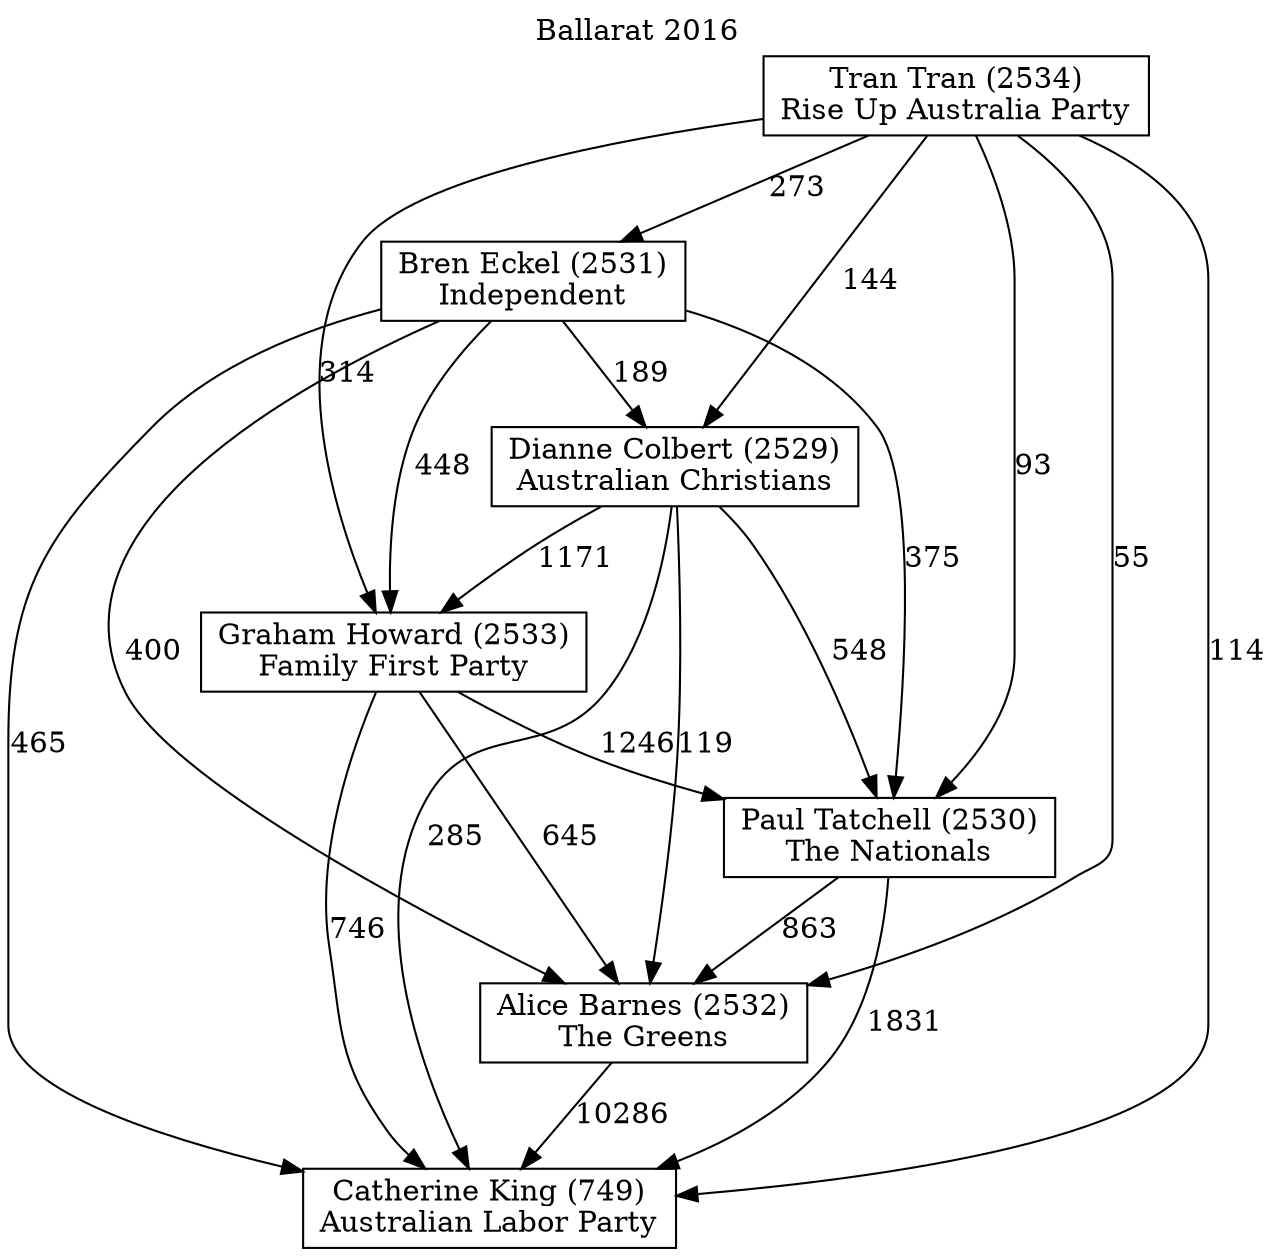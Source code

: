 // House preference flow
digraph "Catherine King (749)_Ballarat_2016" {
	graph [label="Ballarat 2016" labelloc=t mclimit=10]
	node [shape=box]
	"Alice Barnes (2532)" [label="Alice Barnes (2532)
The Greens"]
	"Bren Eckel (2531)" [label="Bren Eckel (2531)
Independent"]
	"Catherine King (749)" [label="Catherine King (749)
Australian Labor Party"]
	"Dianne Colbert (2529)" [label="Dianne Colbert (2529)
Australian Christians"]
	"Graham Howard (2533)" [label="Graham Howard (2533)
Family First Party"]
	"Paul Tatchell (2530)" [label="Paul Tatchell (2530)
The Nationals"]
	"Tran Tran (2534)" [label="Tran Tran (2534)
Rise Up Australia Party"]
	"Alice Barnes (2532)" -> "Catherine King (749)" [label=10286]
	"Bren Eckel (2531)" -> "Alice Barnes (2532)" [label=400]
	"Bren Eckel (2531)" -> "Catherine King (749)" [label=465]
	"Bren Eckel (2531)" -> "Dianne Colbert (2529)" [label=189]
	"Bren Eckel (2531)" -> "Graham Howard (2533)" [label=448]
	"Bren Eckel (2531)" -> "Paul Tatchell (2530)" [label=375]
	"Dianne Colbert (2529)" -> "Alice Barnes (2532)" [label=119]
	"Dianne Colbert (2529)" -> "Catherine King (749)" [label=285]
	"Dianne Colbert (2529)" -> "Graham Howard (2533)" [label=1171]
	"Dianne Colbert (2529)" -> "Paul Tatchell (2530)" [label=548]
	"Graham Howard (2533)" -> "Alice Barnes (2532)" [label=645]
	"Graham Howard (2533)" -> "Catherine King (749)" [label=746]
	"Graham Howard (2533)" -> "Paul Tatchell (2530)" [label=1246]
	"Paul Tatchell (2530)" -> "Alice Barnes (2532)" [label=863]
	"Paul Tatchell (2530)" -> "Catherine King (749)" [label=1831]
	"Tran Tran (2534)" -> "Alice Barnes (2532)" [label=55]
	"Tran Tran (2534)" -> "Bren Eckel (2531)" [label=273]
	"Tran Tran (2534)" -> "Catherine King (749)" [label=114]
	"Tran Tran (2534)" -> "Dianne Colbert (2529)" [label=144]
	"Tran Tran (2534)" -> "Graham Howard (2533)" [label=314]
	"Tran Tran (2534)" -> "Paul Tatchell (2530)" [label=93]
}
